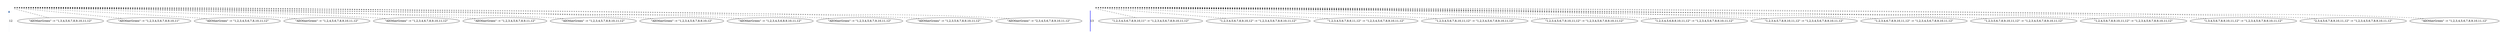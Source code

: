
    digraph{
    rankdir=TB
    
        subgraph cluster_0 {
                    style=filled;
                    color=transparent;
                    node [shape = none, label = ""];
                    e0 -> e0_end [ dir=back, color="#134d9c", penwidth=0.4, style=dotted, minlen=2, label=12 ];
        };
n1 [ label="\"AllOtherGreen\" -> \"1,3,4,5,6,7,8,9,10,11,12\""];
e0 -> n1 [dir=none, style=dashed];
n2 [ label="\"AllOtherGreen\" -> \"1,2,3,4,5,6,7,8,9,10,11\""];
e0 -> n2 [dir=none, style=dashed];
n3 [ label="\"AllOtherGreen\" -> \"1,2,3,4,5,6,7,8,10,11,12\""];
e0 -> n3 [dir=none, style=dashed];
n4 [ label="\"AllOtherGreen\" -> \"1,2,4,5,6,7,8,9,10,11,12\""];
e0 -> n4 [dir=none, style=dashed];
n5 [ label="\"AllOtherGreen\" -> \"1,2,3,4,6,7,8,9,10,11,12\""];
e0 -> n5 [dir=none, style=dashed];
n6 [ label="\"AllOtherGreen\" -> \"1,2,3,4,5,6,7,8,9,11,12\""];
e0 -> n6 [dir=none, style=dashed];
n7 [ label="\"AllOtherGreen\" -> \"1,2,3,4,5,7,8,9,10,11,12\""];
e0 -> n7 [dir=none, style=dashed];
n8 [ label="\"AllOtherGreen\" -> \"1,2,3,4,5,6,7,8,9,10,12\""];
e0 -> n8 [dir=none, style=dashed];
n9 [ label="\"AllOtherGreen\" -> \"1,2,3,4,5,6,8,9,10,11,12\""];
e0 -> n9 [dir=none, style=dashed];
n10 [ label="\"AllOtherGreen\" -> \"1,2,3,4,5,6,7,9,10,11,12\""];
e0 -> n10 [dir=none, style=dashed];
n11 [ label="\"AllOtherGreen\" -> \"1,2,3,5,6,7,8,9,10,11,12\""];
e0 -> n11 [dir=none, style=dashed];
n12 [ label="\"AllOtherGreen\" -> \"2,3,4,5,6,7,8,9,10,11,12\""];
e0 -> n12 [dir=none, style=dashed];

        subgraph cluster_13 {
                    style=filled;
                    color=transparent;
                    node [shape = none, label = ""];
                    e13 -> e13_end [ color="#0000FF", penwidth=2, style=solid, arrowhead=none, minlen=2, label=13 ];
        };
n14 [ label="\"1,2,3,4,5,6,7,8,9,10,11\" -> \"1,2,3,4,5,6,7,8,9,10,11,12\""];
e13 -> n14 [dir=none, style=dashed];
n15 [ label="\"1,2,3,4,5,6,7,8,9,10,12\" -> \"1,2,3,4,5,6,7,8,9,10,11,12\""];
e13 -> n15 [dir=none, style=dashed];
n16 [ label="\"1,2,3,4,5,6,7,8,9,11,12\" -> \"1,2,3,4,5,6,7,8,9,10,11,12\""];
e13 -> n16 [dir=none, style=dashed];
n17 [ label="\"1,2,3,4,5,6,7,8,10,11,12\" -> \"1,2,3,4,5,6,7,8,9,10,11,12\""];
e13 -> n17 [dir=none, style=dashed];
n18 [ label="\"1,2,3,4,5,6,7,9,10,11,12\" -> \"1,2,3,4,5,6,7,8,9,10,11,12\""];
e13 -> n18 [dir=none, style=dashed];
n19 [ label="\"1,2,3,4,5,6,8,9,10,11,12\" -> \"1,2,3,4,5,6,7,8,9,10,11,12\""];
e13 -> n19 [dir=none, style=dashed];
n20 [ label="\"1,2,3,4,5,7,8,9,10,11,12\" -> \"1,2,3,4,5,6,7,8,9,10,11,12\""];
e13 -> n20 [dir=none, style=dashed];
n21 [ label="\"1,2,3,4,6,7,8,9,10,11,12\" -> \"1,2,3,4,5,6,7,8,9,10,11,12\""];
e13 -> n21 [dir=none, style=dashed];
n22 [ label="\"1,2,3,5,6,7,8,9,10,11,12\" -> \"1,2,3,4,5,6,7,8,9,10,11,12\""];
e13 -> n22 [dir=none, style=dashed];
n23 [ label="\"1,2,4,5,6,7,8,9,10,11,12\" -> \"1,2,3,4,5,6,7,8,9,10,11,12\""];
e13 -> n23 [dir=none, style=dashed];
n24 [ label="\"1,3,4,5,6,7,8,9,10,11,12\" -> \"1,2,3,4,5,6,7,8,9,10,11,12\""];
e13 -> n24 [dir=none, style=dashed];
n25 [ label="\"2,3,4,5,6,7,8,9,10,11,12\" -> \"1,2,3,4,5,6,7,8,9,10,11,12\""];
e13 -> n25 [dir=none, style=dashed];
n26 [ label="\"AllOtherGreen\" -> \"1,2,3,4,5,6,7,8,9,10,11,12\""];
e13 -> n26 [dir=none, style=dashed];

    }
            
